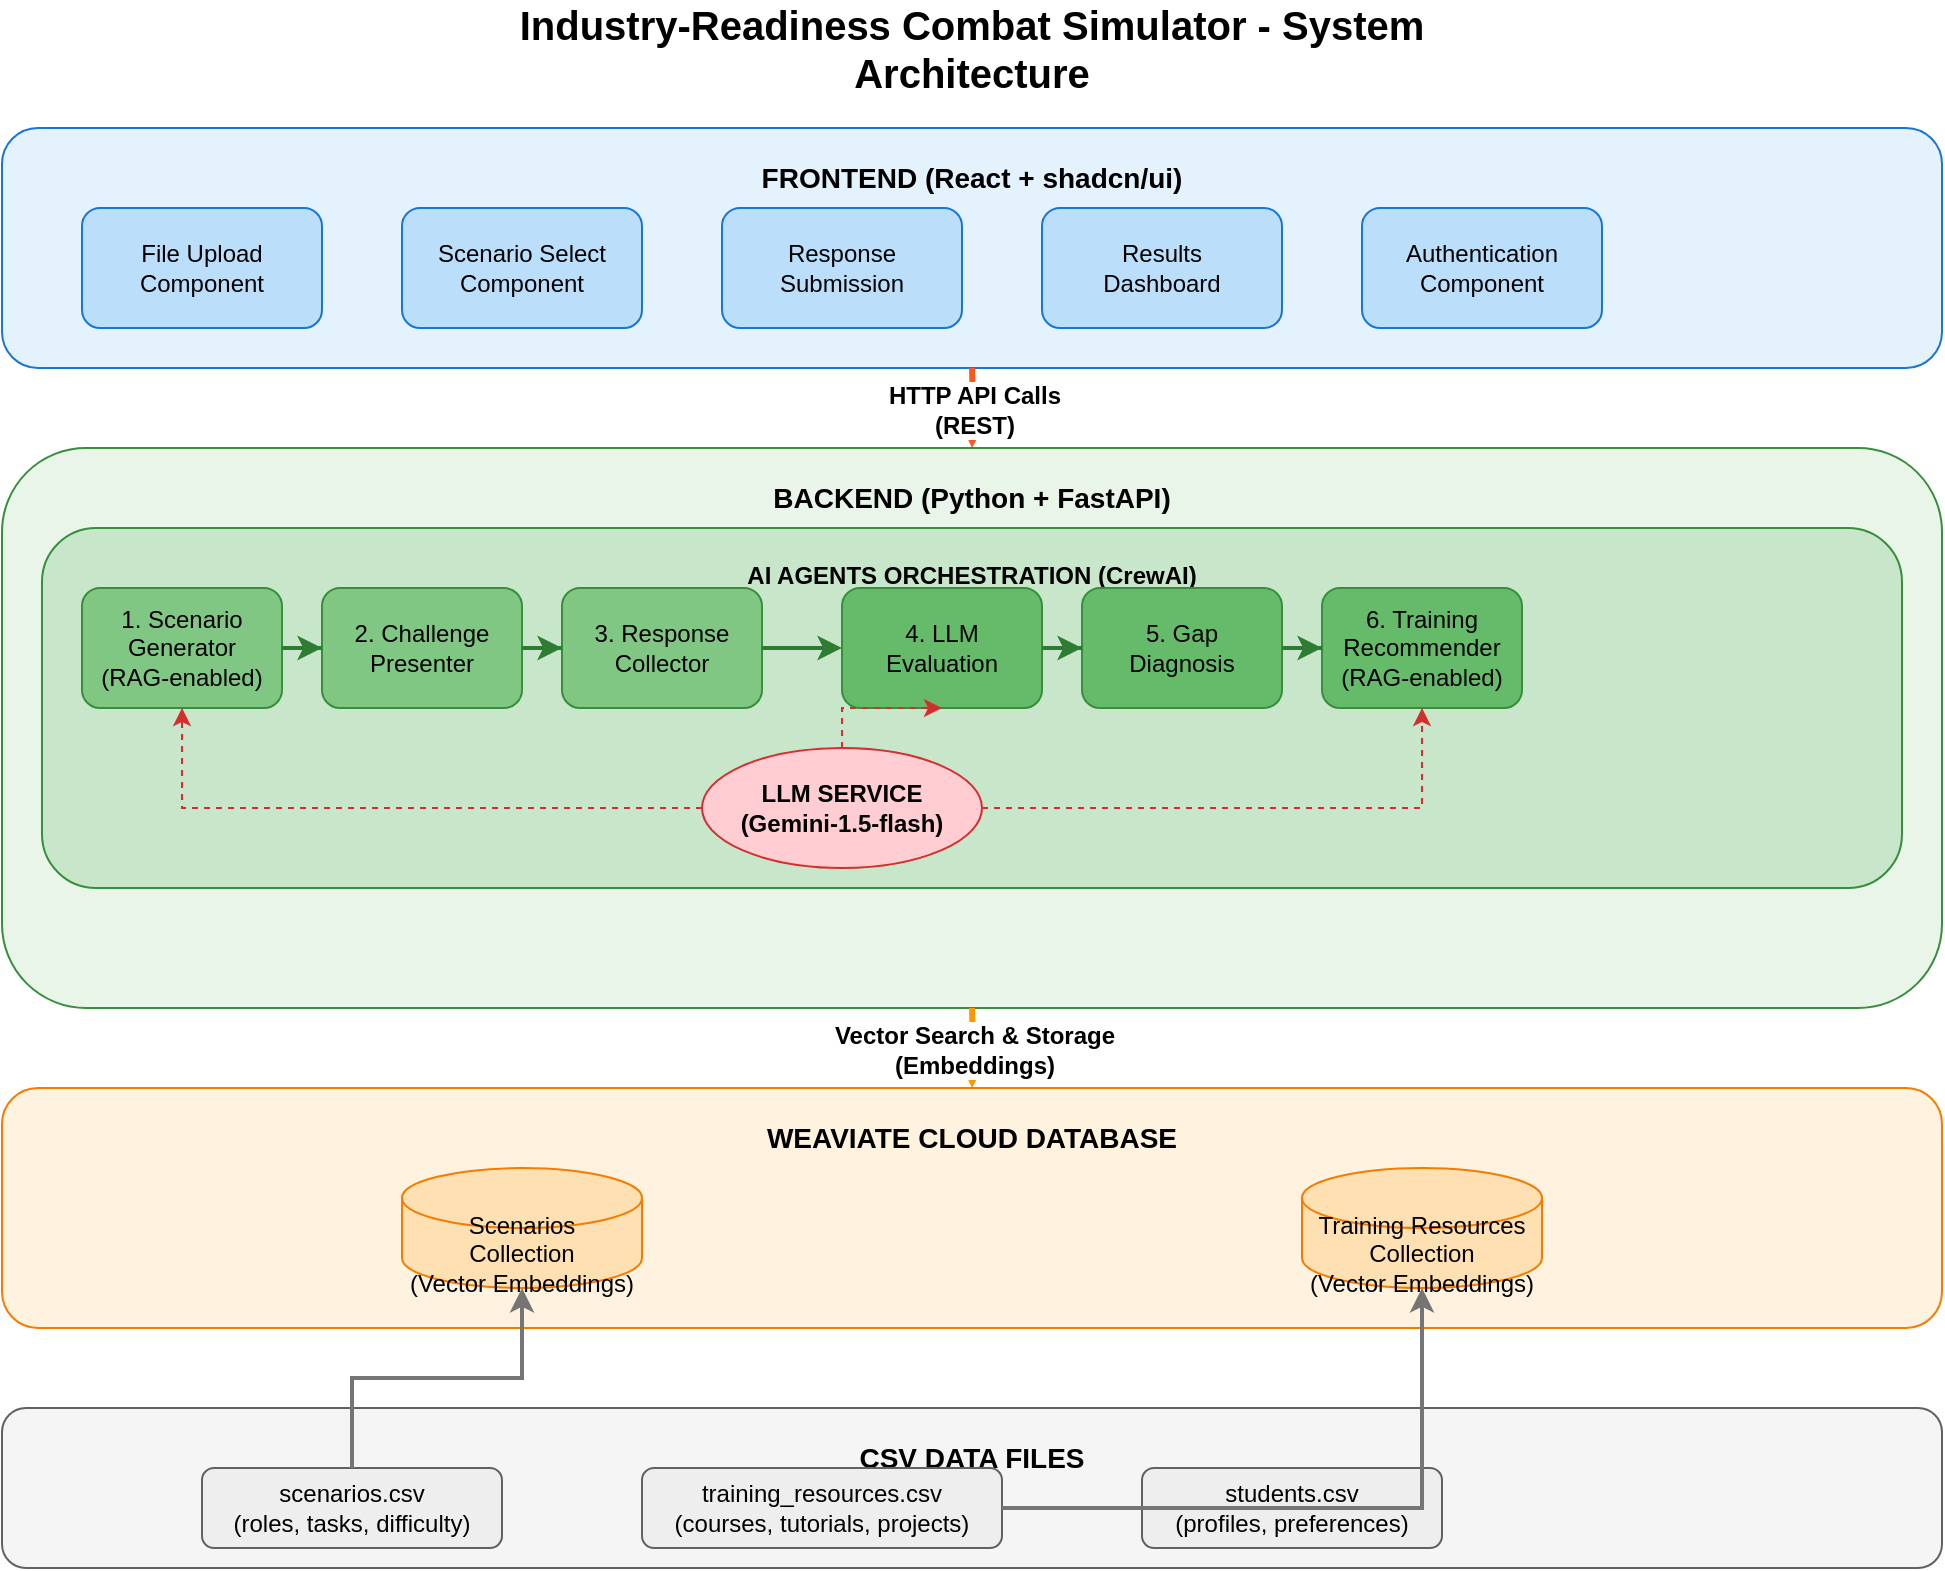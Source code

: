 <?xml version="1.0" encoding="UTF-8"?>
<mxfile version="24.5.4" type="device" pages="4">
  <diagram name="1. High-Level Architecture" id="page1">
    <mxGraphModel dx="1422" dy="794" grid="1" gridSize="10" guides="1" tooltips="1" connect="1" arrows="1" fold="1" page="1" pageScale="1" pageWidth="1169" pageHeight="827" math="0" shadow="0">
      <root>
        <mxCell id="0" />
        <mxCell id="1" parent="0" />
        
        <!-- Title -->
        <mxCell id="title1" value="Industry-Readiness Combat Simulator - System Architecture" style="text;html=1;strokeColor=none;fillColor=none;align=center;verticalAlign=middle;whiteSpace=wrap;rounded=0;fontSize=20;fontStyle=1;" vertex="1" parent="1">
          <mxGeometry x="300" y="20" width="570" height="40" as="geometry" />
        </mxCell>
        
        <!-- Frontend Layer -->
        <mxCell id="frontend-container" value="FRONTEND (React + shadcn/ui)" style="rounded=1;whiteSpace=wrap;html=1;fillColor=#E3F2FD;strokeColor=#1976D2;fontSize=14;fontStyle=1;verticalAlign=top;spacingTop=10;" vertex="1" parent="1">
          <mxGeometry x="100" y="80" width="970" height="120" as="geometry" />
        </mxCell>
        
        <mxCell id="frontend-upload" value="File Upload&#xa;Component" style="rounded=1;whiteSpace=wrap;html=1;fillColor=#BBDEFB;strokeColor=#1976D2;" vertex="1" parent="1">
          <mxGeometry x="140" y="120" width="120" height="60" as="geometry" />
        </mxCell>
        
        <mxCell id="frontend-scenario" value="Scenario Select&#xa;Component" style="rounded=1;whiteSpace=wrap;html=1;fillColor=#BBDEFB;strokeColor=#1976D2;" vertex="1" parent="1">
          <mxGeometry x="300" y="120" width="120" height="60" as="geometry" />
        </mxCell>
        
        <mxCell id="frontend-response" value="Response&#xa;Submission" style="rounded=1;whiteSpace=wrap;html=1;fillColor=#BBDEFB;strokeColor=#1976D2;" vertex="1" parent="1">
          <mxGeometry x="460" y="120" width="120" height="60" as="geometry" />
        </mxCell>
        
        <mxCell id="frontend-results" value="Results&#xa;Dashboard" style="rounded=1;whiteSpace=wrap;html=1;fillColor=#BBDEFB;strokeColor=#1976D2;" vertex="1" parent="1">
          <mxGeometry x="620" y="120" width="120" height="60" as="geometry" />
        </mxCell>
        
        <mxCell id="frontend-auth" value="Authentication&#xa;Component" style="rounded=1;whiteSpace=wrap;html=1;fillColor=#BBDEFB;strokeColor=#1976D2;" vertex="1" parent="1">
          <mxGeometry x="780" y="120" width="120" height="60" as="geometry" />
        </mxCell>
        
        <!-- API Connection -->
        <mxCell id="api-connection" value="HTTP API Calls&#xa;(REST)" style="edgeStyle=orthogonalEdgeStyle;rounded=0;orthogonalLoop=1;jettySize=auto;html=1;strokeWidth=3;strokeColor=#FF5722;fontSize=12;fontStyle=1;" edge="1" parent="1">
          <mxGeometry relative="1" as="geometry">
            <mxPoint x="585" y="200" as="sourcePoint" />
            <mxPoint x="585" y="240" as="targetPoint" />
          </mxGeometry>
        </mxCell>
        
        <!-- Backend Layer -->
        <mxCell id="backend-container" value="BACKEND (Python + FastAPI)" style="rounded=1;whiteSpace=wrap;html=1;fillColor=#E8F5E8;strokeColor=#388E3C;fontSize=14;fontStyle=1;verticalAlign=top;spacingTop=10;" vertex="1" parent="1">
          <mxGeometry x="100" y="240" width="970" height="280" as="geometry" />
        </mxCell>
        
        <!-- AI Agents Section -->
        <mxCell id="agents-section" value="AI AGENTS ORCHESTRATION (CrewAI)" style="rounded=1;whiteSpace=wrap;html=1;fillColor=#C8E6C9;strokeColor=#388E3C;fontSize=12;fontStyle=1;verticalAlign=top;spacingTop=10;" vertex="1" parent="1">
          <mxGeometry x="120" y="280" width="930" height="180" as="geometry" />
        </mxCell>
        
        <!-- Row 1: Input Agents -->
        <mxCell id="agent1" value="1. Scenario&#xa;Generator&#xa;(RAG-enabled)" style="rounded=1;whiteSpace=wrap;html=1;fillColor=#81C784;strokeColor=#388E3C;" vertex="1" parent="1">
          <mxGeometry x="140" y="310" width="100" height="60" as="geometry" />
        </mxCell>
        
        <mxCell id="agent2" value="2. Challenge&#xa;Presenter" style="rounded=1;whiteSpace=wrap;html=1;fillColor=#81C784;strokeColor=#388E3C;" vertex="1" parent="1">
          <mxGeometry x="260" y="310" width="100" height="60" as="geometry" />
        </mxCell>
        
        <mxCell id="agent3" value="3. Response&#xa;Collector" style="rounded=1;whiteSpace=wrap;html=1;fillColor=#81C784;strokeColor=#388E3C;" vertex="1" parent="1">
          <mxGeometry x="380" y="310" width="100" height="60" as="geometry" />
        </mxCell>
        
        <!-- Row 2: Processing Agents -->
        <mxCell id="agent4" value="4. LLM&#xa;Evaluation" style="rounded=1;whiteSpace=wrap;html=1;fillColor=#66BB6A;strokeColor=#388E3C;" vertex="1" parent="1">
          <mxGeometry x="520" y="310" width="100" height="60" as="geometry" />
        </mxCell>
        
        <mxCell id="agent5" value="5. Gap&#xa;Diagnosis" style="rounded=1;whiteSpace=wrap;html=1;fillColor=#66BB6A;strokeColor=#388E3C;" vertex="1" parent="1">
          <mxGeometry x="640" y="310" width="100" height="60" as="geometry" />
        </mxCell>
        
        <mxCell id="agent6" value="6. Training&#xa;Recommender&#xa;(RAG-enabled)" style="rounded=1;whiteSpace=wrap;html=1;fillColor=#66BB6A;strokeColor=#388E3C;" vertex="1" parent="1">
          <mxGeometry x="760" y="310" width="100" height="60" as="geometry" />
        </mxCell>
        
        <!-- Agent Flow Arrows -->
        <mxCell id="flow1" value="" style="edgeStyle=orthogonalEdgeStyle;rounded=0;orthogonalLoop=1;jettySize=auto;html=1;strokeWidth=2;strokeColor=#2E7D32;" edge="1" parent="1" source="agent1" target="agent2">
          <mxGeometry relative="1" as="geometry" />
        </mxCell>
        
        <mxCell id="flow2" value="" style="edgeStyle=orthogonalEdgeStyle;rounded=0;orthogonalLoop=1;jettySize=auto;html=1;strokeWidth=2;strokeColor=#2E7D32;" edge="1" parent="1" source="agent2" target="agent3">
          <mxGeometry relative="1" as="geometry" />
        </mxCell>
        
        <mxCell id="flow3" value="" style="edgeStyle=orthogonalEdgeStyle;rounded=0;orthogonalLoop=1;jettySize=auto;html=1;strokeWidth=2;strokeColor=#2E7D32;" edge="1" parent="1" source="agent3" target="agent4">
          <mxGeometry relative="1" as="geometry" />
        </mxCell>
        
        <mxCell id="flow4" value="" style="edgeStyle=orthogonalEdgeStyle;rounded=0;orthogonalLoop=1;jettySize=auto;html=1;strokeWidth=2;strokeColor=#2E7D32;" edge="1" parent="1" source="agent4" target="agent5">
          <mxGeometry relative="1" as="geometry" />
        </mxCell>
        
        <mxCell id="flow5" value="" style="edgeStyle=orthogonalEdgeStyle;rounded=0;orthogonalLoop=1;jettySize=auto;html=1;strokeWidth=2;strokeColor=#2E7D32;" edge="1" parent="1" source="agent5" target="agent6">
          <mxGeometry relative="1" as="geometry" />
        </mxCell>
        
        <!-- LLM Service -->
        <mxCell id="llm-service" value="LLM SERVICE&#xa;(Gemini-1.5-flash)" style="ellipse;whiteSpace=wrap;html=1;fillColor=#FFCDD2;strokeColor=#D32F2F;fontSize=12;fontStyle=1;" vertex="1" parent="1">
          <mxGeometry x="450" y="390" width="140" height="60" as="geometry" />
        </mxCell>
        
        <!-- LLM Connections to Agents -->
        <mxCell id="llm-conn1" value="" style="edgeStyle=orthogonalEdgeStyle;rounded=0;orthogonalLoop=1;jettySize=auto;html=1;strokeWidth=1;strokeColor=#D32F2F;dashed=1;" edge="1" parent="1" source="llm-service" target="agent1">
          <mxGeometry relative="1" as="geometry" />
        </mxCell>
        
        <mxCell id="llm-conn4" value="" style="edgeStyle=orthogonalEdgeStyle;rounded=0;orthogonalLoop=1;jettySize=auto;html=1;strokeWidth=1;strokeColor=#D32F2F;dashed=1;" edge="1" parent="1" source="llm-service" target="agent4">
          <mxGeometry relative="1" as="geometry" />
        </mxCell>
        
        <mxCell id="llm-conn6" value="" style="edgeStyle=orthogonalEdgeStyle;rounded=0;orthogonalLoop=1;jettySize=auto;html=1;strokeWidth=1;strokeColor=#D32F2F;dashed=1;" edge="1" parent="1" source="llm-service" target="agent6">
          <mxGeometry relative="1" as="geometry" />
        </mxCell>
        
        <!-- Database Connection -->
        <mxCell id="db-connection" value="Vector Search &amp; Storage&#xa;(Embeddings)" style="edgeStyle=orthogonalEdgeStyle;rounded=0;orthogonalLoop=1;jettySize=auto;html=1;strokeWidth=3;strokeColor=#FF9800;fontSize=12;fontStyle=1;" edge="1" parent="1">
          <mxGeometry relative="1" as="geometry">
            <mxPoint x="585" y="520" as="sourcePoint" />
            <mxPoint x="585" y="560" as="targetPoint" />
          </mxGeometry>
        </mxCell>
        
        <!-- Database Layer -->
        <mxCell id="database-container" value="WEAVIATE CLOUD DATABASE" style="rounded=1;whiteSpace=wrap;html=1;fillColor=#FFF3E0;strokeColor=#F57C00;fontSize=14;fontStyle=1;verticalAlign=top;spacingTop=10;" vertex="1" parent="1">
          <mxGeometry x="100" y="560" width="970" height="120" as="geometry" />
        </mxCell>
        
        <mxCell id="scenarios-collection" value="Scenarios&#xa;Collection&#xa;(Vector Embeddings)" style="shape=cylinder3;whiteSpace=wrap;html=1;boundedLbl=1;backgroundOutline=1;size=15;fillColor=#FFE0B2;strokeColor=#F57C00;" vertex="1" parent="1">
          <mxGeometry x="300" y="600" width="120" height="60" as="geometry" />
        </mxCell>
        
        <mxCell id="resources-collection" value="Training Resources&#xa;Collection&#xa;(Vector Embeddings)" style="shape=cylinder3;whiteSpace=wrap;html=1;boundedLbl=1;backgroundOutline=1;size=15;fillColor=#FFE0B2;strokeColor=#F57C00;" vertex="1" parent="1">
          <mxGeometry x="750" y="600" width="120" height="60" as="geometry" />
        </mxCell>
        
        <!-- CSV Data Input -->
        <mxCell id="csv-container" value="CSV DATA FILES" style="rounded=1;whiteSpace=wrap;html=1;fillColor=#F5F5F5;strokeColor=#616161;fontSize=14;fontStyle=1;verticalAlign=top;spacingTop=10;" vertex="1" parent="1">
          <mxGeometry x="100" y="720" width="970" height="80" as="geometry" />
        </mxCell>
        
        <mxCell id="scenarios-csv" value="scenarios.csv&#xa;(roles, tasks, difficulty)" style="rounded=1;whiteSpace=wrap;html=1;fillColor=#EEEEEE;strokeColor=#616161;" vertex="1" parent="1">
          <mxGeometry x="200" y="750" width="150" height="40" as="geometry" />
        </mxCell>
        
        <mxCell id="resources-csv" value="training_resources.csv&#xa;(courses, tutorials, projects)" style="rounded=1;whiteSpace=wrap;html=1;fillColor=#EEEEEE;strokeColor=#616161;" vertex="1" parent="1">
          <mxGeometry x="420" y="750" width="180" height="40" as="geometry" />
        </mxCell>
        
        <mxCell id="students-csv" value="students.csv&#xa;(profiles, preferences)" style="rounded=1;whiteSpace=wrap;html=1;fillColor=#EEEEEE;strokeColor=#616161;" vertex="1" parent="1">
          <mxGeometry x="670" y="750" width="150" height="40" as="geometry" />
        </mxCell>
        
        <!-- CSV to Database Arrows -->
        <mxCell id="csv-to-db1" value="" style="edgeStyle=orthogonalEdgeStyle;rounded=0;orthogonalLoop=1;jettySize=auto;html=1;strokeWidth=2;strokeColor=#757575;" edge="1" parent="1" source="scenarios-csv" target="scenarios-collection">
          <mxGeometry relative="1" as="geometry" />
        </mxCell>
        
        <mxCell id="csv-to-db2" value="" style="edgeStyle=orthogonalEdgeStyle;rounded=0;orthogonalLoop=1;jettySize=auto;html=1;strokeWidth=2;strokeColor=#757575;" edge="1" parent="1" source="resources-csv" target="resources-collection">
          <mxGeometry relative="1" as="geometry" />
        </mxCell>
        
      </root>
    </mxGraphModel>
  </diagram>
  
  <diagram name="2. Agent Workflow Detail" id="page2">
    <mxGraphModel dx="1422" dy="794" grid="1" gridSize="10" guides="1" tooltips="1" connect="1" arrows="1" fold="1" page="1" pageScale="1" pageWidth="1169" pageHeight="827" math="0" shadow="0">
      <root>
        <mxCell id="0" />
        <mxCell id="1" parent="0" />
        
        <!-- Title -->
        <mxCell id="title2" value="AI Agents Workflow - Detailed Process Flow" style="text;html=1;strokeColor=none;fillColor=none;align=center;verticalAlign=middle;whiteSpace=wrap;rounded=0;fontSize=20;fontStyle=1;" vertex="1" parent="1">
          <mxGeometry x="300" y="20" width="570" height="40" as="geometry" />
        </mxCell>
        
        <!-- Student Input -->
        <mxCell id="student-input" value="STUDENT INPUT&#xa;Profile + Response" style="rounded=1;whiteSpace=wrap;html=1;fillColor=#E1F5FE;strokeColor=#0277BD;fontSize=12;fontStyle=1;" vertex="1" parent="1">
          <mxGeometry x="50" y="100" width="120" height="60" as="geometry" />
        </mxCell>
        
        <!-- CSV Data Upload -->
        <mxCell id="csv-upload" value="CSV UPLOAD&#xa;Scenarios &amp; Resources" style="rounded=1;whiteSpace=wrap;html=1;fillColor=#F3E5F5;strokeColor=#7B1FA2;fontSize=12;fontStyle=1;" vertex="1" parent="1">
          <mxGeometry x="50" y="200" width="120" height="60" as="geometry" />
        </mxCell>
        
        <!-- Vector Store -->
        <mxCell id="vector-store" value="WEAVIATE&#xa;VECTOR STORE&#xa;(Embeddings)" style="shape=cylinder3;whiteSpace=wrap;html=1;boundedLbl=1;backgroundOutline=1;size=15;fillColor=#FFF8E1;strokeColor=#F57F17;fontSize=12;fontStyle=1;" vertex="1" parent="1">
          <mxGeometry x="220" y="200" width="100" height="80" as="geometry" />
        </mxCell>
        
        <!-- Agent 1: Scenario Generator -->
        <mxCell id="agent1-detail" value="AGENT 1&#xa;Scenario Generator&#xa;(RAG-enabled)&#xa;&#xa;• Query vector store&#xa;• Generate scenarios&#xa;• LLM processing" style="rounded=1;whiteSpace=wrap;html=1;fillColor=#E8F5E8;strokeColor=#388E3C;fontSize=10;align=left;spacingLeft=10;" vertex="1" parent="1">
          <mxGeometry x="370" y="80" width="140" height="100" as="geometry" />
        </mxCell>
        
        <!-- Agent 2: Challenge Presenter -->
        <mxCell id="agent2-detail" value="AGENT 2&#xa;Challenge Presenter&#xa;&#xa;• Adapt difficulty&#xa;• Set constraints&#xa;• Create instructions" style="rounded=1;whiteSpace=wrap;html=1;fillColor=#E8F5E8;strokeColor=#388E3C;fontSize=10;align=left;spacingLeft=10;" vertex="1" parent="1">
          <mxGeometry x="540" y="80" width="140" height="100" as="geometry" />
        </mxCell>
        
        <!-- Student Response Collection -->
        <mxCell id="response-collection" value="STUDENT RESPONSE&#xa;SUBMISSION&#xa;&#xa;• Code/Documents&#xa;• File uploads&#xa;• Text responses" style="rounded=1;whiteSpace=wrap;html=1;fillColor=#FFF3E0;strokeColor=#F57C00;fontSize=10;align=left;spacingLeft=10;" vertex="1" parent="1">
          <mxGeometry x="710" y="80" width="140" height="100" as="geometry" />
        </mxCell>
        
        <!-- Agent 3: Response Collector -->
        <mxCell id="agent3-detail" value="AGENT 3&#xa;Response Collector&#xa;&#xa;• Validate input&#xa;• Process content&#xa;• Structure data" style="rounded=1;whiteSpace=wrap;html=1;fillColor=#E8F5E8;strokeColor=#388E3C;fontSize=10;align=left;spacingLeft=10;" vertex="1" parent="1">
          <mxGeometry x="880" y="80" width="140" height="100" as="geometry" />
        </mxCell>
        
        <!-- Agent 4: Evaluation -->
        <mxCell id="agent4-detail" value="AGENT 4&#xa;LLM Evaluation&#xa;&#xa;• Apply rubrics&#xa;• Score responses&#xa;• Generate feedback&#xa;• Calculate grades" style="rounded=1;whiteSpace=wrap;html=1;fillColor=#FFEBEE;strokeColor=#C62828;fontSize=10;align=left;spacingLeft=10;" vertex="1" parent="1">
          <mxGeometry x="880" y="220" width="140" height="100" as="geometry" />
        </mxCell>
        
        <!-- Agent 5: Gap Diagnosis -->
        <mxCell id="agent5-detail" value="AGENT 5&#xa;Gap Diagnosis&#xa;&#xa;• Identify weaknesses&#xa;• Categorize gaps&#xa;• Set priorities&#xa;• Assess urgency" style="rounded=1;whiteSpace=wrap;html=1;fillColor=#FFEBEE;strokeColor=#C62828;fontSize=10;align=left;spacingLeft=10;" vertex="1" parent="1">
          <mxGeometry x="710" y="220" width="140" height="100" as="geometry" />
        </mxCell>
        
        <!-- Agent 6: Training Recommender -->
        <mxCell id="agent6-detail" value="AGENT 6&#xa;Training Recommender&#xa;(RAG-enabled)&#xa;&#xa;• Search resources&#xa;• Match to gaps&#xa;• Create learning paths&#xa;• Estimate timelines" style="rounded=1;whiteSpace=wrap;html=1;fillColor=#FFEBEE;strokeColor=#C62828;fontSize=10;align=left;spacingLeft=10;" vertex="1" parent="1">
          <mxGeometry x="540" y="220" width="140" height="100" as="geometry" />
        </mxCell>
        
        <!-- Results Output -->
        <mxCell id="results-output" value="RESULTS OUTPUT&#xa;&#xa;• Evaluation scores&#xa;• Skill gap analysis&#xa;• Learning recommendations&#xa;• Progress tracking" style="rounded=1;whiteSpace=wrap;html=1;fillColor=#F3E5F5;strokeColor=#7B1FA2;fontSize=10;align=left;spacingLeft=10;" vertex="1" parent="1">
          <mxGeometry x="370" y="220" width="140" height="100" as="geometry" />
        </mxCell>
        
        <!-- Gemini LLM (Center) -->
        <mxCell id="gemini-llm" value="GEMINI LLM&#xa;1.5-FLASH&#xa;&#xa;Processing Engine" style="ellipse;whiteSpace=wrap;html=1;fillColor=#FCE4EC;strokeColor=#AD1457;fontSize=12;fontStyle=1;" vertex="1" parent="1">
          <mxGeometry x="580" y="360" width="140" height="80" as="geometry" />
        </mxCell>
        
        <!-- Flow Arrows -->
        <mxCell id="flow-1-2" value="Generated&#xa;Scenarios" style="edgeStyle=orthogonalEdgeStyle;rounded=0;orthogonalLoop=1;jettySize=auto;html=1;strokeWidth=2;strokeColor=#2E7D32;fontSize=10;" edge="1" parent="1" source="agent1-detail" target="agent2-detail">
          <mxGeometry relative="1" as="geometry">
            <mxPoint x="525" y="100" as="offset" />
          </mxGeometry>
        </mxCell>
        
        <mxCell id="flow-2-response" value="Adapted&#xa;Challenge" style="edgeStyle=orthogonalEdgeStyle;rounded=0;orthogonalLoop=1;jettySize=auto;html=1;strokeWidth=2;strokeColor=#2E7D32;fontSize=10;" edge="1" parent="1" source="agent2-detail" target="response-collection">
          <mxGeometry relative="1" as="geometry">
            <mxPoint x="695" y="100" as="offset" />
          </mxGeometry>
        </mxCell>
        
        <mxCell id="flow-response-3" value="Student&#xa;Submission" style="edgeStyle=orthogonalEdgeStyle;rounded=0;orthogonalLoop=1;jettySize=auto;html=1;strokeWidth=2;strokeColor=#2E7D32;fontSize=10;" edge="1" parent="1" source="response-collection" target="agent3-detail">
          <mxGeometry relative="1" as="geometry">
            <mxPoint x="865" y="100" as="offset" />
          </mxGeometry>
        </mxCell>
        
        <mxCell id="flow-3-4" value="Structured&#xa;Response" style="edgeStyle=orthogonalEdgeStyle;rounded=0;orthogonalLoop=1;jettySize=auto;html=1;strokeWidth=2;strokeColor=#C62828;fontSize=10;" edge="1" parent="1" source="agent3-detail" target="agent4-detail">
          <mxGeometry relative="1" as="geometry">
            <mxPoint x="965" y="190" as="offset" />
          </mxGeometry>
        </mxCell>
        
        <mxCell id="flow-4-5" value="Evaluation&#xa;Results" style="edgeStyle=orthogonalEdgeStyle;rounded=0;orthogonalLoop=1;jettySize=auto;html=1;strokeWidth=2;strokeColor=#C62828;fontSize=10;" edge="1" parent="1" source="agent4-detail" target="agent5-detail">
          <mxGeometry relative="1" as="geometry">
            <mxPoint x="825" y="270" as="offset" />
          </mxGeometry>
        </mxCell>
        
        <mxCell id="flow-5-6" value="Gap&#xa;Analysis" style="edgeStyle=orthogonalEdgeStyle;rounded=0;orthogonalLoop=1;jettySize=auto;html=1;strokeWidth=2;strokeColor=#C62828;fontSize=10;" edge="1" parent="1" source="agent5-detail" target="agent6-detail">
          <mxGeometry relative="1" as="geometry">
            <mxPoint x="655" y="270" as="offset" />
          </mxGeometry>
        </mxCell>
        
        <mxCell id="flow-6-results" value="Training&#xa;Recommendations" style="edgeStyle=orthogonalEdgeStyle;rounded=0;orthogonalLoop=1;jettySize=auto;html=1;strokeWidth=2;strokeColor=#C62828;fontSize=10;" edge="1" parent="1" source="agent6-detail" target="results-output">
          <mxGeometry relative="1" as="geometry">
            <mxPoint x="485" y="270" as="offset" />
          </mxGeometry>
        </mxCell>
        
        <!-- Input Connections -->
        <mxCell id="input-agent1" value="Student&#xa;Profile" style="edgeStyle=orthogonalEdgeStyle;rounded=0;orthogonalLoop=1;jettySize=auto;html=1;strokeWidth=2;strokeColor=#0277BD;fontSize=10;" edge="1" parent="1" source="student-input" target="agent1-detail">
          <mxGeometry relative="1" as="geometry">
            <mxPoint x="285" y="110" as="offset" />
          </mxGeometry>
        </mxCell>
        
        <mxCell id="csv-vector" value="Data&#xa;Ingestion" style="edgeStyle=orthogonalEdgeStyle;rounded=0;orthogonalLoop=1;jettySize=auto;html=1;strokeWidth=2;strokeColor=#7B1FA2;fontSize=10;" edge="1" parent="1" source="csv-upload" target="vector-store">
          <mxGeometry relative="1" as="geometry">
            <mxPoint x="185" y="230" as="offset" />
          </mxGeometry>
        </mxCell>
        
        <mxCell id="vector-agent1" value="RAG&#xa;Search" style="edgeStyle=orthogonalEdgeStyle;rounded=0;orthogonalLoop=1;jettySize=auto;html=1;strokeWidth=2;strokeColor=#F57F17;fontSize=10;dashed=1;" edge="1" parent="1" source="vector-store" target="agent1-detail">
          <mxGeometry relative="1" as="geometry">
            <mxPoint x="335" y="180" as="offset" />
          </mxGeometry>
        </mxCell>
        
        <mxCell id="vector-agent6" value="RAG&#xa;Search" style="edgeStyle=orthogonalEdgeStyle;rounded=0;orthogonalLoop=1;jettySize=auto;html=1;strokeWidth=2;strokeColor=#F57F17;fontSize=10;dashed=1;" edge="1" parent="1" source="vector-store" target="agent6-detail">
          <mxGeometry relative="1" as="geometry">
            <mxPoint x="400" y="240" as="offset" />
          </mxGeometry>
        </mxCell>
        
        <!-- LLM Connections -->
        <mxCell id="llm-agent1" value="" style="edgeStyle=orthogonalEdgeStyle;rounded=0;orthogonalLoop=1;jettySize=auto;html=1;strokeWidth=1;strokeColor=#AD1457;dashed=1;" edge="1" parent="1" source="gemini-llm" target="agent1-detail">
          <mxGeometry relative="1" as="geometry" />
        </mxCell>
        
        <mxCell id="llm-agent4" value="" style="edgeStyle=orthogonalEdgeStyle;rounded=0;orthogonalLoop=1;jettySize=auto;html=1;strokeWidth=1;strokeColor=#AD1457;dashed=1;" edge="1" parent="1" source="gemini-llm" target="agent4-detail">
          <mxGeometry relative="1" as="geometry" />
        </mxCell>
        
        <mxCell id="llm-agent6" value="" style="edgeStyle=orthogonalEdgeStyle;rounded=0;orthogonalLoop=1;jettySize=auto;html=1;strokeWidth=1;strokeColor=#AD1457;dashed=1;" edge="1" parent="1" source="gemini-llm" target="agent6-detail">
          <mxGeometry relative="1" as="geometry" />
        </mxCell>
        
        <!-- Legend -->
        <mxCell id="legend" value="LEGEND" style="rounded=1;whiteSpace=wrap;html=1;fillColor=#F5F5F5;strokeColor=#666666;fontSize=12;fontStyle=1;verticalAlign=top;spacingTop=10;" vertex="1" parent="1">
          <mxGeometry x="50" y="480" width="200" height="120" as="geometry" />
        </mxCell>
        
        <mxCell id="legend-input" value="Input Processing" style="rounded=1;whiteSpace=wrap;html=1;fillColor=#E8F5E8;strokeColor=#388E3C;fontSize=10;" vertex="1" parent="1">
          <mxGeometry x="60" y="510" width="80" height="20" as="geometry" />
        </mxCell>
        
        <mxCell id="legend-evaluation" value="Evaluation" style="rounded=1;whiteSpace=wrap;html=1;fillColor=#FFEBEE;strokeColor=#C62828;fontSize=10;" vertex="1" parent="1">
          <mxGeometry x="150" y="510" width="80" height="20" as="geometry" />
        </mxCell>
        
        <mxCell id="legend-llm" value="LLM Processing" style="rounded=1;whiteSpace=wrap;html=1;fillColor=#FCE4EC;strokeColor=#AD1457;fontSize=10;" vertex="1" parent="1">
          <mxGeometry x="60" y="540" width="80" height="20" as="geometry" />
        </mxCell>
        
        <mxCell id="legend-rag" value="RAG Search" style="rounded=1;whiteSpace=wrap;html=1;fillColor=#FFF8E1;strokeColor=#F57F17;fontSize=10;" vertex="1" parent="1">
          <mxGeometry x="150" y="540" width="80" height="20" as="geometry" />
        </mxCell>
        
        <mxCell id="legend-flow" value="Data Flow" style="text;html=1;strokeColor=#2E7D32;fillColor=none;align=left;verticalAlign=middle;whiteSpace=wrap;rounded=0;fontSize=10;" vertex="1" parent="1">
          <mxGeometry x="80" y="570" width="60" height="20" as="geometry" />
        </mxCell>
        
        <mxCell id="legend-flow-line" value="" style="edgeStyle=orthogonalEdgeStyle;rounded=0;orthogonalLoop=1;jettySize=auto;html=1;strokeWidth=2;strokeColor=#2E7D32;" edge="1" parent="1">
          <mxGeometry relative="1" as="geometry">
            <mxPoint x="60" y="580" as="sourcePoint" />
            <mxPoint x="120" y="580" as="targetPoint" />
          </mxGeometry>
        </mxCell>
        
      </root>
    </mxGraphModel>
  </diagram>
  
  <diagram name="3. Data Flow Process" id="page3">
    <mxGraphModel dx="1422" dy="794" grid="1" gridSize="10" guides="1" tooltips="1" connect="1" arrows="1" fold="1" page="1" pageScale="1" pageWidth="1169" pageHeight="827" math="0" shadow="0">
      <root>
        <mxCell id="0" />
        <mxCell id="1" parent="0" />
        
        <!-- Title -->
        <mxCell id="title3" value="Data Flow Process - Complete User Journey" style="text;html=1;strokeColor=none;fillColor=none;align=center;verticalAlign=middle;whiteSpace=wrap;rounded=0;fontSize=20;fontStyle=1;" vertex="1" parent="1">
          <mxGeometry x="300" y="20" width="570" height="40" as="geometry" />
        </mxCell>
        
        <!-- Swimlanes Headers -->
        <mxCell id="student-lane" value="STUDENT ACTIONS" style="rounded=0;whiteSpace=wrap;html=1;fillColor=#E3F2FD;strokeColor=#1976D2;fontSize=12;fontStyle=1;" vertex="1" parent="1">
          <mxGeometry x="40" y="80" width="150" height="40" as="geometry" />
        </mxCell>
        
        <mxCell id="system-lane" value="SYSTEM PROCESSING" style="rounded=0;whiteSpace=wrap;html=1;fillColor=#E8F5E8;strokeColor=#388E3C;fontSize=12;fontStyle=1;" vertex="1" parent="1">
          <mxGeometry x="190" y="80" width="600" height="40" as="geometry" />
        </mxCell>
        
        <mxCell id="ai-lane" value="AI AGENTS" style="rounded=0;whiteSpace=wrap;html=1;fillColor=#FFEBEE;strokeColor=#C62828;fontSize=12;fontStyle=1;" vertex="1" parent="1">
          <mxGeometry x="790" y="80" width="300" height="40" as="geometry" />
        </mxCell>
        
        <!-- Phase 1: Input -->
        <mxCell id="phase1-label" value="PHASE 1: INPUT" style="text;html=1;strokeColor=none;fillColor=#FFF3E0;align=center;verticalAlign=middle;whiteSpace=wrap;rounded=1;fontSize=12;fontStyle=1;" vertex="1" parent="1">
          <mxGeometry x="20" y="140" width="120" height="30" as="geometry" />
        </mxCell>
        
        <mxCell id="student-profile" value="Create Profile&#xa;• Name&#xa;• Role (Frontend/Backend)&#xa;• Skill Level" style="rounded=1;whiteSpace=wrap;html=1;fillColor=#BBDEFB;strokeColor=#1976D2;fontSize=10;align=left;spacingLeft=10;" vertex="1" parent="1">
          <mxGeometry x="50" y="180" width="130" height="60" as="geometry" />
        </mxCell>
        
        <mxCell id="csv-processing" value="CSV Data Processing&#xa;• Upload scenarios.csv&#xa;• Upload resources.csv&#xa;• Vector embedding&#xa;• Store in Weaviate" style="rounded=1;whiteSpace=wrap;html=1;fillColor=#C8E6C9;strokeColor=#388E3C;fontSize=10;align=left;spacingLeft=10;" vertex="1" parent="1">
          <mxGeometry x="200" y="180" width="150" height="60" as="geometry" />
        </mxCell>
        
        <mxCell id="data-validation" value="Data Validation&#xa;• Check CSV format&#xa;• Validate columns&#xa;• Error handling" style="rounded=1;whiteSpace=wrap;html=1;fillColor=#C8E6C9;strokeColor=#388E3C;fontSize=10;align=left;spacingLeft=10;" vertex="1" parent="1">
          <mxGeometry x="370" y="180" width="130" height="60" as="geometry" />
        </mxCell>
        
        <!-- Phase 2: Generation -->
        <mxCell id="phase2-label" value="PHASE 2: GENERATION" style="text;html=1;strokeColor=none;fillColor=#FFF3E0;align=center;verticalAlign=middle;whiteSpace=wrap;rounded=1;fontSize=12;fontStyle=1;" vertex="1" parent="1">
          <mxGeometry x="20" y="270" width="120" height="30" as="geometry" />
        </mxCell>
        
        <mxCell id="scenario-gen" value="Scenario Generation&#xa;• RAG search&#xa;• LLM processing&#xa;• Context retrieval" style="rounded=1;whiteSpace=wrap;html=1;fillColor=#FFCDD2;strokeColor=#C62828;fontSize=10;align=left;spacingLeft=10;" vertex="1" parent="1">
          <mxGeometry x="800" y="310" width="130" height="60" as="geometry" />
        </mxCell>
        
        <mxCell id="challenge-adapt" value="Challenge Adaptation&#xa;• Difficulty scaling&#xa;• Time constraints&#xa;• Requirements setting" style="rounded=1;whiteSpace=wrap;html=1;fillColor=#FFCDD2;strokeColor=#C62828;fontSize=10;align=left;spacingLeft=10;" vertex="1" parent="1">
          <mxGeometry x="950" y="310" width="130" height="60" as="geometry" />
        </mxCell>
        
        <mxCell id="scenario-display" value="Scenario Display&#xa;• Format challenge&#xa;• Show requirements&#xa;• Set timer" style="rounded=1;whiteSpace=wrap;html=1;fillColor=#C8E6C9;strokeColor=#388E3C;fontSize=10;align=left;spacingLeft=10;" vertex="1" parent="1">
          <mxGeometry x="520" y="310" width="130" height="60" as="geometry" />
        </mxCell>
        
        <mxCell id="scenario-select" value="Select Scenario&#xa;• Choose from 3 options&#xa;• Read requirements&#xa;• Start challenge" style="rounded=1;whiteSpace=wrap;html=1;fillColor=#BBDEFB;strokeColor=#1976D2;fontSize=10;align=left;spacingLeft=10;" vertex="1" parent="1">
          <mxGeometry x="50" y="310" width="130" height="60" as="geometry" />
        </mxCell>
        
        <!-- Phase 3: Collection -->
        <mxCell id="phase3-label" value="PHASE 3: COLLECTION" style="text;html=1;strokeColor=none;fillColor=#FFF3E0;align=center;verticalAlign=middle;whiteSpace=wrap;rounded=1;fontSize=12;fontStyle=1;" vertex="1" parent="1">
          <mxGeometry x="20" y="400" width="120" height="30" as="geometry" />
        </mxCell>
        
        <mxCell id="response-submit" value="Submit Response&#xa;• Upload code files&#xa;• Text explanations&#xa;• Design documents" style="rounded=1;whiteSpace=wrap;html=1;fillColor=#BBDEFB;strokeColor=#1976D2;fontSize=10;align=left;spacingLeft=10;" vertex="1" parent="1">
          <mxGeometry x="50" y="440" width="130" height="60" as="geometry" />
        </mxCell>
        
        <mxCell id="response-process" value="Response Processing&#xa;• File type detection&#xa;• Content validation&#xa;• Structure analysis" style="rounded=1;whiteSpace=wrap;html=1;fillColor=#C8E6C9;strokeColor=#388E3C;fontSize=10;align=left;spacingLeft=10;" vertex="1" parent="1">
          <mxGeometry x="200" y="440" width="150" height="60" as="geometry" />
        </mxCell>
        
        <mxCell id="response-collect" value="Response Collection&#xa;• Organize data&#xa;• Generate statistics&#xa;• Prepare for evaluation" style="rounded=1;whiteSpace=wrap;html=1;fillColor=#FFCDD2;strokeColor=#C62828;fontSize=10;align=left;spacingLeft=10;" vertex="1" parent="1">
          <mxGeometry x="800" y="440" width="130" height="60" as="geometry" />
        </mxCell>
        
        <!-- Phase 4: Evaluation -->
        <mxCell id="phase4-label" value="PHASE 4: EVALUATION" style="text;html=1;strokeColor=none;fillColor=#FFF3E0;align=center;verticalAlign=middle;whiteSpace=wrap;rounded=1;fontSize=12;fontStyle=1;" vertex="1" parent="1">
          <mxGeometry x="20" y="530" width="120" height="30" as="geometry" />
        </mxCell>
        
        <mxCell id="llm-eval" value="LLM Evaluation&#xa;• Apply rubrics&#xa;• Score 4 criteria&#xa;• Generate feedback" style="rounded=1;whiteSpace=wrap;html=1;fillColor=#FFCDD2;strokeColor=#C62828;fontSize=10;align=left;spacingLeft=10;" vertex="1" parent="1">
          <mxGeometry x="800" y="570" width="130" height="60" as="geometry" />
        </mxCell>
        
        <mxCell id="gap-analysis" value="Gap Analysis&#xa;• Identify weaknesses&#xa;• Categorize gaps&#xa;• Set priorities" style="rounded=1;whiteSpace=wrap;html=1;fillColor=#FFCDD2;strokeColor=#C62828;fontSize=10;align=left;spacingLeft=10;" vertex="1" parent="1">
          <mxGeometry x="950" y="570" width="130" height="60" as="geometry" />
        </mxCell>
        
        <mxCell id="score-calc" value="Score Calculation&#xa;• Convert to grades&#xa;• Performance metrics&#xa;• Summary statistics" style="rounded=1;whiteSpace=wrap;html=1;fillColor=#C8E6C9;strokeColor=#388E3C;fontSize=10;align=left;spacingLeft=10;" vertex="1" parent="1">
          <mxGeometry x="370" y="570" width="130" height="60" as="geometry" />
        </mxCell>
        
        <!-- Phase 5: Recommendations -->
        <mxCell id="phase5-label" value="PHASE 5: RECOMMENDATIONS" style="text;html=1;strokeColor=none;fillColor=#FFF3E0;align=center;verticalAlign=middle;whiteSpace=wrap;rounded=1;fontSize=12;fontStyle=1;" vertex="1" parent="1">
          <mxGeometry x="20" y="660" width="120" height="30" as="geometry" />
        </mxCell>
        
        <mxCell id="training-rec" value="Training Recommendations&#xa;• RAG resource search&#xa;• Match to gaps&#xa;• Create learning paths" style="rounded=1;whiteSpace=wrap;html=1;fillColor=#FFCDD2;strokeColor=#C62828;fontSize=10;align=left;spacingLeft=10;" vertex="1" parent="1">
          <mxGeometry x="800" y="700" width="130" height="60" as="geometry" />
        </mxCell>
        
        <mxCell id="results-format" value="Results Formatting&#xa;• Dashboard layout&#xa;• Progress visualization&#xa;• Recommendation display" style="rounded=1;whiteSpace=wrap;html=1;fillColor=#C8E6C9;strokeColor=#388E3C;fontSize=10;align=left;spacingLeft=10;" vertex="1" parent="1">
          <mxGeometry x="520" y="700" width="130" height="60" as="geometry" />
        </mxCell>
        
        <mxCell id="results-view" value="View Results&#xa;• Assessment scores&#xa;• Skill gap analysis&#xa;• Learning roadmap" style="rounded=1;whiteSpace=wrap;html=1;fillColor=#BBDEFB;strokeColor=#1976D2;fontSize=10;align=left;spacingLeft=10;" vertex="1" parent="1">
          <mxGeometry x="50" y="700" width="130" height="60" as="geometry" />
        </mxCell>
        
        <!-- Flow Arrows -->
        <mxCell id="flow1" value="" style="edgeStyle=orthogonalEdgeStyle;rounded=0;orthogonalLoop=1;jettySize=auto;html=1;strokeWidth=2;strokeColor=#1976D2;" edge="1" parent="1" source="student-profile" target="csv-processing">
          <mxGeometry relative="1" as="geometry" />
        </mxCell>
        
        <mxCell id="flow2" value="" style="edgeStyle=orthogonalEdgeStyle;rounded=0;orthogonalLoop=1;jettySize=auto;html=1;strokeWidth=2;strokeColor=#388E3C;" edge="1" parent="1" source="csv-processing" target="data-validation">
          <mxGeometry relative="1" as="geometry" />
        </mxCell>
        
        <mxCell id="flow3" value="" style="edgeStyle=orthogonalEdgeStyle;rounded=0;orthogonalLoop=1;jettySize=auto;html=1;strokeWidth=2;strokeColor=#C62828;" edge="1" parent="1" source="data-validation" target="scenario-gen">
          <mxGeometry relative="1" as="geometry">
            <Array as="points">
              <mxPoint x="435" y="280" />
              <mxPoint x="865" y="280" />
            </Array>
          </mxGeometry>
        </mxCell>
        
        <mxCell id="flow4" value="" style="edgeStyle=orthogonalEdgeStyle;rounded=0;orthogonalLoop=1;jettySize=auto;html=1;strokeWidth=2;strokeColor=#C62828;" edge="1" parent="1" source="scenario-gen" target="challenge-adapt">
          <mxGeometry relative="1" as="geometry" />
        </mxCell>
        
        <mxCell id="flow5" value="" style="edgeStyle=orthogonalEdgeStyle;rounded=0;orthogonalLoop=1;jettySize=auto;html=1;strokeWidth=2;strokeColor=#388E3C;" edge="1" parent="1" source="challenge-adapt" target="scenario-display">
          <mxGeometry relative="1" as="geometry">
            <Array as="points">
              <mxPoint x="1015" y="290" />
              <mxPoint x="585" y="290" />
            </Array>
          </mxGeometry>
        </mxCell>
        
        <mxCell id="flow6" value="" style="edgeStyle=orthogonalEdgeStyle;rounded=0;orthogonalLoop=1;jettySize=auto;html=1;strokeWidth=2;strokeColor=#1976D2;" edge="1" parent="1" source="scenario-display" target="scenario-select">
          <mxGeometry relative="1" as="geometry">
            <Array as="points">
              <mxPoint x="585" y="280" />
              <mxPoint x="115" y="280" />
            </Array>
          </mxGeometry>
        </mxCell>
        
        <mxCell id="flow7" value="" style="edgeStyle=orthogonalEdgeStyle;rounded=0;orthogonalLoop=1;jettySize=auto;html=1;strokeWidth=2;strokeColor=#1976D2;" edge="1" parent="1" source="scenario-select" target="response-submit">
          <mxGeometry relative="1" as="geometry" />
        </mxCell>
        
        <mxCell id="flow8" value="" style="edgeStyle=orthogonalEdgeStyle;rounded=0;orthogonalLoop=1;jettySize=auto;html=1;strokeWidth=2;strokeColor=#388E3C;" edge="1" parent="1" source="response-submit" target="response-process">
          <mxGeometry relative="1" as="geometry" />
        </mxCell>
        
        <mxCell id="flow9" value="" style="edgeStyle=orthogonalEdgeStyle;rounded=0;orthogonalLoop=1;jettySize=auto;html=1;strokeWidth=2;strokeColor=#C62828;" edge="1" parent="1" source="response-process" target="response-collect">
          <mxGeometry relative="1" as="geometry">
            <Array as="points">
              <mxPoint x="275" y="410" />
              <mxPoint x="865" y="410" />
            </Array>
          </mxGeometry>
        </mxCell>
        
        <mxCell id="flow10" value="" style="edgeStyle=orthogonalEdgeStyle;rounded=0;orthogonalLoop=1;jettySize=auto;html=1;strokeWidth=2;strokeColor=#C62828;" edge="1" parent="1" source="response-collect" target="llm-eval">
          <mxGeometry relative="1" as="geometry" />
        </mxCell>
        
        <mxCell id="flow11" value="" style="edgeStyle=orthogonalEdgeStyle;rounded=0;orthogonalLoop=1;jettySize=auto;html=1;strokeWidth=2;strokeColor=#C62828;" edge="1" parent="1" source="llm-eval" target="gap-analysis">
          <mxGeometry relative="1" as="geometry" />
        </mxCell>
        
        <mxCell id="flow12" value="" style="edgeStyle=orthogonalEdgeStyle;rounded=0;orthogonalLoop=1;jettySize=auto;html=1;strokeWidth=2;strokeColor=#388E3C;" edge="1" parent="1" source="gap-analysis" target="score-calc">
          <mxGeometry relative="1" as="geometry">
            <Array as="points">
              <mxPoint x="1015" y="540" />
              <mxPoint x="435" y="540" />
            </Array>
          </mxGeometry>
        </mxCell>
        
        <mxCell id="flow13" value="" style="edgeStyle=orthogonalEdgeStyle;rounded=0;orthogonalLoop=1;jettySize=auto;html=1;strokeWidth=2;strokeColor=#C62828;" edge="1" parent="1" source="score-calc" target="training-rec">
          <mxGeometry relative="1" as="geometry">
            <Array as="points">
              <mxPoint x="435" y="670" />
              <mxPoint x="865" y="670" />
            </Array>
          </mxGeometry>
        </mxCell>
        
        <mxCell id="flow14" value="" style="edgeStyle=orthogonalEdgeStyle;rounded=0;orthogonalLoop=1;jettySize=auto;html=1;strokeWidth=2;strokeColor=#388E3C;" edge="1" parent="1" source="training-rec" target="results-format">
          <mxGeometry relative="1" as="geometry">
            <Array as="points">
              <mxPoint x="865" y="680" />
              <mxPoint x="585" y="680" />
            </Array>
          </mxGeometry>
        </mxCell>
        
        <mxCell id="flow15" value="" style="edgeStyle=orthogonalEdgeStyle;rounded=0;orthogonalLoop=1;jettySize=auto;html=1;strokeWidth=2;strokeColor=#1976D2;" edge="1" parent="1" source="results-format" target="results-view">
          <mxGeometry relative="1" as="geometry">
            <Array as="points">
              <mxPoint x="585" y="680" />
              <mxPoint x="115" y="680" />
            </Array>
          </mxGeometry>
        </mxCell>
        
      </root>
    </mxGraphModel>
  </diagram>
  
  <diagram name="4. Technical Component Architecture" id="page4">
    <mxGraphModel dx="1422" dy="794" grid="1" gridSize="10" guides="1" tooltips="1" connect="1" arrows="1" fold="1" page="1" pageScale="1" pageWidth="1169" pageHeight="827" math="0" shadow="0">
      <root>
        <mxCell id="0" />
        <mxCell id="1" parent="0" />
        
        <!-- Title -->
        <mxCell id="title4" value="Technical Component Architecture - Detailed Stack" style="text;html=1;strokeColor=none;fillColor=none;align=center;verticalAlign=middle;whiteSpace=wrap;rounded=0;fontSize=20;fontStyle=1;" vertex="1" parent="1">
          <mxGeometry x="300" y="20" width="570" height="40" as="geometry" />
        </mxCell>
        
        <!-- Presentation Layer -->
        <mxCell id="presentation-layer" value="PRESENTATION LAYER" style="rounded=1;whiteSpace=wrap;html=1;fillColor=#E3F2FD;strokeColor=#1976D2;fontSize=14;fontStyle=1;verticalAlign=top;spacingTop=10;" vertex="1" parent="1">
          <mxGeometry x="50" y="80" width="1070" height="100" as="geometry" />
        </mxCell>
        
        <mxCell id="react-comp" value="React Components&#xa;• FileUpload.jsx&#xa;• ScenarioSelector.jsx&#xa;• ResponseSubmission.jsx&#xa;• ResultsDashboard.jsx" style="rounded=1;whiteSpace=wrap;html=1;fillColor=#BBDEFB;strokeColor=#1976D2;fontSize=10;align=left;spacingLeft=10;" vertex="1" parent="1">
          <mxGeometry x="70" y="110" width="200" height="60" as="geometry" />
        </mxCell>
        
        <mxCell id="shadcn-ui" value="shadcn/ui Library&#xa;• Button, Input, Card&#xa;• Dialog, Alert&#xa;• Charts, Tables" style="rounded=1;whiteSpace=wrap;html=1;fillColor=#BBDEFB;strokeColor=#1976D2;fontSize=10;align=left;spacingLeft=10;" vertex="1" parent="1">
          <mxGeometry x="290" y="110" width="160" height="60" as="geometry" />
        </mxCell>
        
        <mxCell id="state-mgmt" value="State Management&#xa;• React Hooks&#xa;• Context API&#xa;• Local Storage" style="rounded=1;whiteSpace=wrap;html=1;fillColor=#BBDEFB;strokeColor=#1976D2;fontSize=10;align=left;spacingLeft=10;" vertex="1" parent="1">
          <mxGeometry x="470" y="110" width="140" height="60" as="geometry" />
        </mxCell>
        
        <mxCell id="api-integration" value="API Integration&#xa;• Axios client&#xa;• Error handling&#xa;• Loading states" style="rounded=1;whiteSpace=wrap;html=1;fillColor=#BBDEFB;strokeColor=#1976D2;fontSize=10;align=left;spacingLeft=10;" vertex="1" parent="1">
          <mxGeometry x="630" y="110" width="140" height="60" as="geometry" />
        </mxCell>
        
        <mxCell id="routing" value="Routing&#xa;• React Router&#xa;• Protected routes&#xa;• Navigation" style="rounded=1;whiteSpace=wrap;html=1;fillColor=#BBDEFB;strokeColor=#1976D2;fontSize=10;align=left;spacingLeft=10;" vertex="1" parent="1">
          <mxGeometry x="790" y="110" width="120" height="60" as="geometry" />
        </mxCell>
        
        <mxCell id="build-tools" value="Build Tools&#xa;• Vite&#xa;• Tailwind CSS&#xa;• TypeScript" style="rounded=1;whiteSpace=wrap;html=1;fillColor=#BBDEFB;strokeColor=#1976D2;fontSize=10;align=left;spacingLeft=10;" vertex="1" parent="1">
          <mxGeometry x="930" y="110" width="120" height="60" as="geometry" />
        </mxCell>
        
        <!-- API Layer -->
        <mxCell id="api-layer" value="API LAYER" style="rounded=1;whiteSpace=wrap;html=1;fillColor=#E8F5E8;strokeColor=#388E3C;fontSize=14;fontStyle=1;verticalAlign=top;spacingTop=10;" vertex="1" parent="1">
          <mxGeometry x="50" y="200" width="1070" height="80" as="geometry" />
        </mxCell>
        
        <mxCell id="fastapi-routes" value="FastAPI Routes&#xa;• /upload-csv&#xa;• /generate-scenarios&#xa;• /submit-response&#xa;• /get-results" style="rounded=1;whiteSpace=wrap;html=1;fillColor=#C8E6C9;strokeColor=#388E3C;fontSize=10;align=left;spacingLeft=10;" vertex="1" parent="1">
          <mxGeometry x="70" y="230" width="200" height="40" as="geometry" />
        </mxCell>
        
        <mxCell id="validation" value="Request Validation&#xa;• Pydantic models&#xa;• Input sanitization" style="rounded=1;whiteSpace=wrap;html=1;fillColor=#C8E6C9;strokeColor=#388E3C;fontSize=10;align=left;spacingLeft=10;" vertex="1" parent="1">
          <mxGeometry x="290" y="230" width="160" height="40" as="geometry" />
        </mxCell>
        
        <mxCell id="response-format" value="Response Formatting&#xa;• JSON serialization&#xa;• Error responses" style="rounded=1;whiteSpace=wrap;html=1;fillColor=#C8E6C9;strokeColor=#388E3C;fontSize=10;align=left;spacingLeft=10;" vertex="1" parent="1">
          <mxGeometry x="470" y="230" width="160" height="40" as="geometry" />
        </mxCell>
        
        <mxCell id="middleware" value="Middleware&#xa;• CORS handling&#xa;• Authentication&#xa;• Rate limiting" style="rounded=1;whiteSpace=wrap;html=1;fillColor=#C8E6C9;strokeColor=#388E3C;fontSize=10;align=left;spacingLeft=10;" vertex="1" parent="1">
          <mxGeometry x="650" y="230" width="140" height="40" as="geometry" />
        </mxCell>
        
        <mxCell id="error-handling" value="Error Handling&#xa;• Exception catching&#xa;• Logging&#xa;• User feedback" style="rounded=1;whiteSpace=wrap;html=1;fillColor=#C8E6C9;strokeColor=#388E3C;fontSize=10;align=left;spacingLeft=10;" vertex="1" parent="1">
          <mxGeometry x="810" y="230" width="140" height="40" as="geometry" />
        </mxCell>
        
        <mxCell id="docs" value="API Documentation&#xa;• OpenAPI/Swagger&#xa;• Interactive docs&#xa;• Schema definitions" style="rounded=1;whiteSpace=wrap;html=1;fillColor=#C8E6C9;strokeColor=#388E3C;fontSize=10;align=left;spacingLeft=10;" vertex="1" parent="1">
          <mxGeometry x="970" y="230" width="140" height="40" as="geometry" />
        </mxCell>
        
        <!-- Business Logic Layer -->
        <mxCell id="business-layer" value="BUSINESS LOGIC LAYER" style="rounded=1;whiteSpace=wrap;html=1;fillColor=#FFEBEE;strokeColor=#C62828;fontSize=14;fontStyle=1;verticalAlign=top;spacingTop=10;" vertex="1" parent="1">
          <mxGeometry x="50" y="300" width="1070" height="120" as="geometry" />
        </mxCell>
        
        <mxCell id="crewai-framework" value="CrewAI Framework&#xa;• Agent orchestration&#xa;• Task coordination&#xa;• Workflow management&#xa;• Sequential processing" style="rounded=1;whiteSpace=wrap;html=1;fillColor=#FFCDD2;strokeColor=#C62828;fontSize=10;align=left;spacingLeft=10;" vertex="1" parent="1">
          <mxGeometry x="70" y="330" width="180" height="80" as="geometry" />
        </mxCell>
        
        <mxCell id="agent-tasks" value="Agent Tasks&#xa;• Scenario generation&#xa;• Challenge adaptation&#xa;• Response collection&#xa;• Evaluation processing&#xa;• Gap analysis&#xa;• Training recommendations" style="rounded=1;whiteSpace=wrap;html=1;fillColor=#FFCDD2;strokeColor=#C62828;fontSize=10;align=left;spacingLeft=10;" vertex="1" parent="1">
          <mxGeometry x="270" y="330" width="180" height="80" as="geometry" />
        </mxCell>
        
        <mxCell id="workflow-mgmt" value="Workflow Management&#xa;• Sequential execution&#xa;• Data passing&#xa;• Error recovery&#xa;• State tracking" style="rounded=1;whiteSpace=wrap;html=1;fillColor=#FFCDD2;strokeColor=#C62828;fontSize=10;align=left;spacingLeft=10;" vertex="1" parent="1">
          <mxGeometry x="470" y="330" width="160" height="80" as="geometry" />
        </mxCell>
        
        <mxCell id="business-rules" value="Business Rules&#xa;• Scoring algorithms&#xa;• Difficulty scaling&#xa;• Gap categorization&#xa;• Recommendation logic" style="rounded=1;whiteSpace=wrap;html=1;fillColor=#FFCDD2;strokeColor=#C62828;fontSize=10;align=left;spacingLeft=10;" vertex="1" parent="1">
          <mxGeometry x="650" y="330" width="160" height="80" as="geometry" />
        </mxCell>
        
        <mxCell id="result-processing" value="Result Processing&#xa;• Score calculation&#xa;• Grade assignment&#xa;• Analytics generation&#xa;• Report formatting" style="rounded=1;whiteSpace=wrap;html=1;fillColor=#FFCDD2;strokeColor=#C62828;fontSize=10;align=left;spacingLeft=10;" vertex="1" parent="1">
          <mxGeometry x="830" y="330" width="160" height="80" as="geometry" />
        </mxCell>
        
        <mxCell id="config-mgmt" value="Configuration&#xa;• Environment settings&#xa;• LLM prompts&#xa;• Scoring rubrics&#xa;• System parameters" style="rounded=1;whiteSpace=wrap;html=1;fillColor=#FFCDD2;strokeColor=#C62828;fontSize=10;align=left;spacingLeft=10;" vertex="1" parent="1">
          <mxGeometry x="1010" y="330" width="140" height="80" as="geometry" />
        </mxCell>
        
        <!-- Service Layer -->
        <mxCell id="service-layer" value="SERVICE LAYER" style="rounded=1;whiteSpace=wrap;html=1;fillColor=#FFF3E0;strokeColor=#F57C00;fontSize=14;fontStyle=1;verticalAlign=top;spacingTop=10;" vertex="1" parent="1">
          <mxGeometry x="50" y="440" width="1070" height="100" as="geometry" />
        </mxCell>
        
        <mxCell id="llm-service" value="LLM Service&#xa;• Gemini API integration&#xa;• Prompt management&#xa;• Response processing&#xa;• Rate limiting" style="rounded=1;whiteSpace=wrap;html=1;fillColor=#FFE0B2;strokeColor=#F57C00;fontSize=10;align=left;spacingLeft=10;" vertex="1" parent="1">
          <mxGeometry x="70" y="470" width="160" height="60" as="geometry" />
        </mxCell>
        
        <mxCell id="vector-service" value="Vector Search&#xa;• Weaviate client&#xa;• Embedding generation&#xa;• Similarity search&#xa;• Collection management" style="rounded=1;whiteSpace=wrap;html=1;fillColor=#FFE0B2;strokeColor=#F57C00;fontSize=10;align=left;spacingLeft=10;" vertex="1" parent="1">
          <mxGeometry x="250" y="470" width="160" height="60" as="geometry" />
        </mxCell>
        
        <mxCell id="csv-service" value="CSV Processing&#xa;• File parsing&#xa;• Data validation&#xa;• Schema checking&#xa;• Batch processing" style="rounded=1;whiteSpace=wrap;html=1;fillColor=#FFE0B2;strokeColor=#F57C00;fontSize=10;align=left;spacingLeft=10;" vertex="1" parent="1">
          <mxGeometry x="430" y="470" width="160" height="60" as="geometry" />
        </mxCell>
        
        <mxCell id="data-validation-service" value="Data Validation&#xa;• Input sanitization&#xa;• Type checking&#xa;• Business rule validation&#xa;• Security scanning" style="rounded=1;whiteSpace=wrap;html=1;fillColor=#FFE0B2;strokeColor=#F57C00;fontSize=10;align=left;spacingLeft=10;" vertex="1" parent="1">
          <mxGeometry x="610" y="470" width="160" height="60" as="geometry" />
        </mxCell>
        
        <mxCell id="file-service" value="File Management&#xa;• Upload handling&#xa;• File storage&#xa;• Type detection&#xa;• Size validation" style="rounded=1;whiteSpace=wrap;html=1;fillColor=#FFE0B2;strokeColor=#F57C00;fontSize=10;align=left;spacingLeft=10;" vertex="1" parent="1">
          <mxGeometry x="790" y="470" width="150" height="60" as="geometry" />
        </mxCell>
        
        <mxCell id="analytics-service" value="Analytics Service&#xa;• Performance metrics&#xa;• Usage tracking&#xa;• Report generation&#xa;• Data aggregation" style="rounded=1;whiteSpace=wrap;html=1;fillColor=#FFE0B2;strokeColor=#F57C00;fontSize=10;align=left;spacingLeft=10;" vertex="1" parent="1">
          <mxGeometry x="960" y="470" width="150" height="60" as="geometry" />
        </mxCell>
        
        <!-- Data Layer -->
        <mxCell id="data-layer" value="DATA LAYER" style="rounded=1;whiteSpace=wrap;html=1;fillColor=#E8EAF6;strokeColor=#3F51B5;fontSize=14;fontStyle=1;verticalAlign=top;spacingTop=10;" vertex="1" parent="1">
          <mxGeometry x="50" y="560" width="1070" height="120" as="geometry" />
        </mxCell>
        
        <mxCell id="weaviate-cloud" value="Weaviate Cloud&#xa;• Vector database&#xa;• Similarity search&#xa;• Auto-vectorization&#xa;• Cloud hosting&#xa;• REST + GraphQL APIs" style="shape=cylinder3;whiteSpace=wrap;html=1;boundedLbl=1;backgroundOutline=1;size=15;fillColor=#C5CAE9;strokeColor=#3F51B5;fontSize=10;align=left;spacingLeft=10;" vertex="1" parent="1">
          <mxGeometry x="70" y="590" width="200" height="80" as="geometry" />
        </mxCell>
        
        <mxCell id="scenarios-db" value="Scenarios Collection&#xa;• Vector embeddings&#xa;• Metadata storage&#xa;• Role-based indexing&#xa;• Difficulty tagging" style="shape=cylinder3;whiteSpace=wrap;html=1;boundedLbl=1;backgroundOutline=1;size=15;fillColor=#C5CAE9;strokeColor=#3F51B5;fontSize=10;align=left;spacingLeft=10;" vertex="1" parent="1">
          <mxGeometry x="290" y="590" width="180" height="80" as="geometry" />
        </mxCell>
        
        <mxCell id="resources-db" value="Training Resources&#xa;• Resource embeddings&#xa;• Skill mapping&#xa;• Type categorization&#xa;• Quality scoring" style="shape=cylinder3;whiteSpace=wrap;html=1;boundedLbl=1;backgroundOutline=1;size=15;fillColor=#C5CAE9;strokeColor=#3F51B5;fontSize=10;align=left;spacingLeft=10;" vertex="1" parent="1">
          <mxGeometry x="490" y="590" width="180" height="80" as="geometry" />
        </mxCell>
        
        <mxCell id="temp-storage" value="Temporary Storage&#xa;• Session data&#xa;• Response cache&#xa;• Processing queue&#xa;• Intermediate results" style="rounded=1;whiteSpace=wrap;html=1;fillColor=#C5CAE9;strokeColor=#3F51B5;fontSize=10;align=left;spacingLeft=10;" vertex="1" parent="1">
          <mxGeometry x="690" y="590" width="160" height="80" as="geometry" />
        </mxCell>
        
        <mxCell id="config-storage" value="Configuration&#xa;• Environment variables&#xa;• API keys&#xa;• System settings&#xa;• Feature flags" style="rounded=1;whiteSpace=wrap;html=1;fillColor=#C5CAE9;strokeColor=#3F51B5;fontSize=10;align=left;spacingLeft=10;" vertex="1" parent="1">
          <mxGeometry x="870" y="590" width="140" height="80" as="geometry" />
        </mxCell>
        
        <mxCell id="csv-storage" value="CSV Files&#xa;• scenarios.csv&#xa;• training_resources.csv&#xa;• students.csv&#xa;• Backup storage" style="rounded=1;whiteSpace=wrap;html=1;fillColor=#C5CAE9;strokeColor=#3F51B5;fontSize=10;align=left;spacingLeft=10;" vertex="1" parent="1">
          <mxGeometry x="1030" y="590" width="140" height="80" as="geometry" />
        </mxCell>
        
        <!-- External Services -->
        <mxCell id="external-layer" value="EXTERNAL SERVICES" style="rounded=1;whiteSpace=wrap;html=1;fillColor=#EFEBE9;strokeColor=#5D4037;fontSize=14;fontStyle=1;verticalAlign=top;spacingTop=10;" vertex="1" parent="1">
          <mxGeometry x="50" y="700" width="1070" height="80" as="geometry" />
        </mxCell>
        
        <mxCell id="gemini-api" value="Google Gemini API&#xa;• LLM processing&#xa;• Text generation&#xa;• Content analysis" style="ellipse;whiteSpace=wrap;html=1;fillColor=#D7CCC8;strokeColor=#5D4037;fontSize=10;" vertex="1" parent="1">
          <mxGeometry x="70" y="730" width="150" height="40" as="geometry" />
        </mxCell>
        
        <mxCell id="weaviate-api" value="Weaviate Cloud API&#xa;• Vector operations&#xa;• Data ingestion&#xa;• Query processing" style="ellipse;whiteSpace=wrap;html=1;fillColor=#D7CCC8;strokeColor=#5D4037;fontSize=10;" vertex="1" parent="1">
          <mxGeometry x="240" y="730" width="150" height="40" as="geometry" />
        </mxCell>
        
        <mxCell id="monitoring" value="Monitoring Services&#xa;• Application logs&#xa;• Performance metrics&#xa;• Error tracking" style="ellipse;whiteSpace=wrap;html=1;fillColor=#D7CCC8;strokeColor=#5D4037;fontSize=10;" vertex="1" parent="1">
          <mxGeometry x="410" y="730" width="150" height="40" as="geometry" />
        </mxCell>
        
        <mxCell id="auth-service" value="Authentication&#xa;• User management&#xa;• Session handling&#xa;• Security tokens" style="ellipse;whiteSpace=wrap;html=1;fillColor=#D7CCC8;strokeColor=#5D4037;fontSize=10;" vertex="1" parent="1">
          <mxGeometry x="580" y="730" width="130" height="40" as="geometry" />
        </mxCell>
        
        <mxCell id="cdn" value="CDN Services&#xa;• Static assets&#xa;• File delivery&#xa;• Caching" style="ellipse;whiteSpace=wrap;html=1;fillColor=#D7CCC8;strokeColor=#5D4037;fontSize=10;" vertex="1" parent="1">
          <mxGeometry x="730" y="730" width="120" height="40" as="geometry" />
        </mxCell>
        
        <mxCell id="deployment" value="Deployment&#xa;• Docker containers&#xa;• Cloud hosting&#xa;• CI/CD pipeline" style="ellipse;whiteSpace=wrap;html=1;fillColor=#D7CCC8;strokeColor=#5D4037;fontSize=10;" vertex="1" parent="1">
          <mxGeometry x="870" y="730" width="130" height="40" as="geometry" />
        </mxCell>
        
        <mxCell id="backup" value="Backup Services&#xa;• Data backup&#xa;• Disaster recovery&#xa;• Version control" style="ellipse;whiteSpace=wrap;html=1;fillColor=#D7CCC8;strokeColor=#5D4037;fontSize=10;" vertex="1" parent="1">
          <mxGeometry x="1020" y="730" width="130" height="40" as="geometry" />
        </mxCell>
        
        <!-- Layer Dependencies -->
        <mxCell id="dep1" value="" style="edgeStyle=orthogonalEdgeStyle;rounded=0;orthogonalLoop=1;jettySize=auto;html=1;strokeWidth=3;strokeColor=#1976D2;dashed=1;" edge="1" parent="1">
          <mxGeometry relative="1" as="geometry">
            <mxPoint x="585" y="180" as="sourcePoint" />
            <mxPoint x="585" y="200" as="targetPoint" />
          </mxGeometry>
        </mxCell>
        
        <mxCell id="dep2" value="" style="edgeStyle=orthogonalEdgeStyle;rounded=0;orthogonalLoop=1;jettySize=auto;html=1;strokeWidth=3;strokeColor=#388E3C;dashed=1;" edge="1" parent="1">
          <mxGeometry relative="1" as="geometry">
            <mxPoint x="585" y="280" as="sourcePoint" />
            <mxPoint x="585" y="300" as="targetPoint" />
          </mxGeometry>
        </mxCell>
        
        <mxCell id="dep3" value="" style="edgeStyle=orthogonalEdgeStyle;rounded=0;orthogonalLoop=1;jettySize=auto;html=1;strokeWidth=3;strokeColor=#C62828;dashed=1;" edge="1" parent="1">
          <mxGeometry relative="1" as="geometry">
            <mxPoint x="585" y="420" as="sourcePoint" />
            <mxPoint x="585" y="440" as="targetPoint" />
          </mxGeometry>
        </mxCell>
        
        <mxCell id="dep4" value="" style="edgeStyle=orthogonalEdgeStyle;rounded=0;orthogonalLoop=1;jettySize=auto;html=1;strokeWidth=3;strokeColor=#F57C00;dashed=1;" edge="1" parent="1">
          <mxGeometry relative="1" as="geometry">
            <mxPoint x="585" y="540" as="sourcePoint" />
            <mxPoint x="585" y="560" as="targetPoint" />
          </mxGeometry>
        </mxCell>
        
        <mxCell id="dep5" value="" style="edgeStyle=orthogonalEdgeStyle;rounded=0;orthogonalLoop=1;jettySize=auto;html=1;strokeWidth=3;strokeColor=#3F51B5;dashed=1;" edge="1" parent="1">
          <mxGeometry relative="1" as="geometry">
            <mxPoint x="585" y="680" as="sourcePoint" />
            <mxPoint x="585" y="700" as="targetPoint" />
          </mxGeometry>
        </mxCell>
        
        <!-- Technology Stack Labels -->
        <mxCell id="tech-stack" value="TECHNOLOGY STACK" style="rounded=1;whiteSpace=wrap;html=1;fillColor=#F5F5F5;strokeColor=#666666;fontSize=12;fontStyle=1;verticalAlign=top;spacingTop=10;" vertex="1" parent="1">
          <mxGeometry x="1200" y="80" width="200" height="600" as="geometry" />
        </mxCell>
        
        <mxCell id="frontend-tech" value="Frontend&#xa;• React 18&#xa;• TypeScript&#xa;• Tailwind CSS&#xa;• Vite&#xa;• shadcn/ui" style="rounded=1;whiteSpace=wrap;html=1;fillColor=#E3F2FD;strokeColor=#1976D2;fontSize=10;align=left;spacingLeft=10;" vertex="1" parent="1">
          <mxGeometry x="1220" y="110" width="160" height="60" as="geometry" />
        </mxCell>
        
        <mxCell id="backend-tech" value="Backend&#xa;• Python 3.12&#xa;• FastAPI&#xa;• Pydantic&#xa;• Uvicorn" style="rounded=1;whiteSpace=wrap;html=1;fillColor=#E8F5E8;strokeColor=#388E3C;fontSize=10;align=left;spacingLeft=10;" vertex="1" parent="1">
          <mxGeometry x="1220" y="180" width="160" height="60" as="geometry" />
        </mxCell>
        
        <mxCell id="ai-tech" value="AI/ML&#xa;• CrewAI&#xa;• Google Gemini&#xa;• Vector embeddings&#xa;• RAG" style="rounded=1;whiteSpace=wrap;html=1;fillColor=#FFEBEE;strokeColor=#C62828;fontSize=10;align=left;spacingLeft=10;" vertex="1" parent="1">
          <mxGeometry x="1220" y="250" width="160" height="60" as="geometry" />
        </mxCell>
        
        <mxCell id="database-tech" value="Database&#xa;• Weaviate Cloud&#xa;• Vector DB&#xa;• GraphQL&#xa;• REST API" style="rounded=1;whiteSpace=wrap;html=1;fillColor=#E8EAF6;strokeColor=#3F51B5;fontSize=10;align=left;spacingLeft=10;" vertex="1" parent="1">
          <mxGeometry x="1220" y="320" width="160" height="60" as="geometry" />
        </mxCell>
        
        <mxCell id="tools-tech" value="Tools&#xa;• Git&#xa;• Docker&#xa;• VS Code&#xa;• Postman" style="rounded=1;whiteSpace=wrap;html=1;fillColor=#FFF3E0;strokeColor=#F57C00;fontSize=10;align=left;spacingLeft=10;" vertex="1" parent="1">
          <mxGeometry x="1220" y="390" width="160" height="60" as="geometry" />
        </mxCell>
        
        <mxCell id="deployment-tech" value="Deployment&#xa;• Cloud hosting&#xa;• Environment variables&#xa;• CI/CD&#xa;• Monitoring" style="rounded=1;whiteSpace=wrap;html=1;fillColor=#EFEBE9;strokeColor=#5D4037;fontSize=10;align=left;spacingLeft=10;" vertex="1" parent="1">
          <mxGeometry x="1220" y="460" width="160" height="60" as="geometry" />
        </mxCell>
        
      </root>
    </mxGraphModel>
  </diagram>
</mxfile>